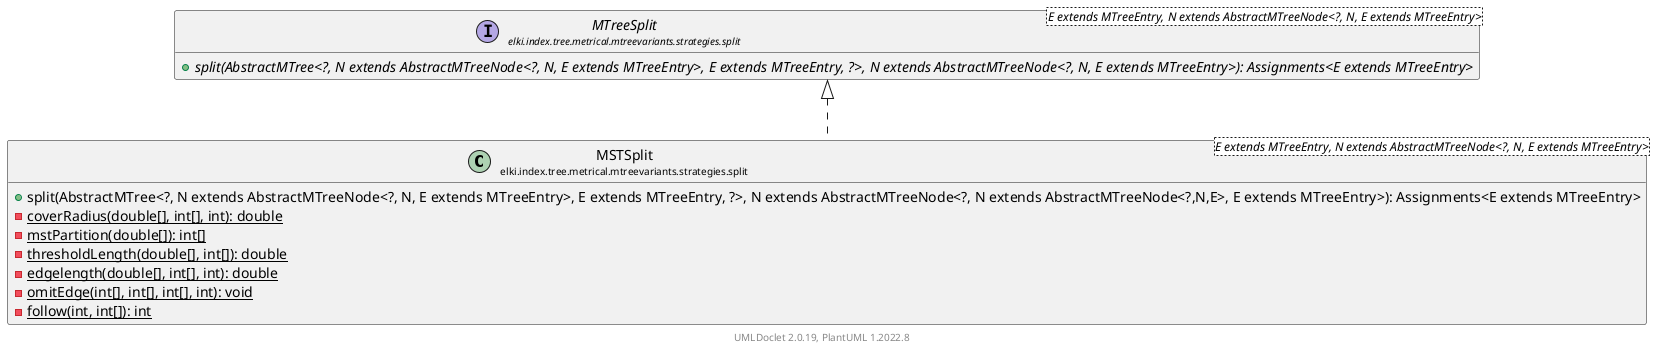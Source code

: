 @startuml
    remove .*\.(Instance|Par|Parameterizer|Factory)$
    set namespaceSeparator none
    hide empty fields
    hide empty methods

    class "<size:14>MSTSplit\n<size:10>elki.index.tree.metrical.mtreevariants.strategies.split" as elki.index.tree.metrical.mtreevariants.strategies.split.MSTSplit<E extends MTreeEntry, N extends AbstractMTreeNode<?, N, E extends MTreeEntry>> [[MSTSplit.html]] {
        +split(AbstractMTree<?, N extends AbstractMTreeNode<?, N, E extends MTreeEntry>, E extends MTreeEntry, ?>, N extends AbstractMTreeNode<?, N extends AbstractMTreeNode<?,N,E>, E extends MTreeEntry>): Assignments<E extends MTreeEntry>
        {static} -coverRadius(double[], int[], int): double
        {static} -mstPartition(double[]): int[]
        {static} -thresholdLength(double[], int[]): double
        {static} -edgelength(double[], int[], int): double
        {static} -omitEdge(int[], int[], int[], int): void
        {static} -follow(int, int[]): int
    }

    interface "<size:14>MTreeSplit\n<size:10>elki.index.tree.metrical.mtreevariants.strategies.split" as elki.index.tree.metrical.mtreevariants.strategies.split.MTreeSplit<E extends MTreeEntry, N extends AbstractMTreeNode<?, N, E extends MTreeEntry>> [[MTreeSplit.html]] {
        {abstract} +split(AbstractMTree<?, N extends AbstractMTreeNode<?, N, E extends MTreeEntry>, E extends MTreeEntry, ?>, N extends AbstractMTreeNode<?, N, E extends MTreeEntry>): Assignments<E extends MTreeEntry>
    }

    elki.index.tree.metrical.mtreevariants.strategies.split.MTreeSplit <|.. elki.index.tree.metrical.mtreevariants.strategies.split.MSTSplit

    center footer UMLDoclet 2.0.19, PlantUML 1.2022.8
@enduml
